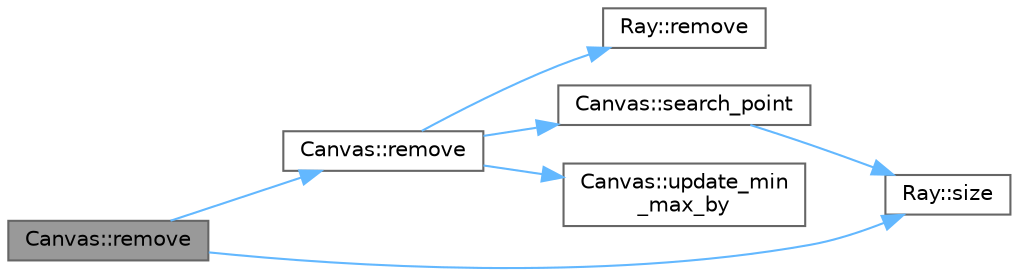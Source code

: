digraph "Canvas::remove"
{
 // LATEX_PDF_SIZE
  bgcolor="transparent";
  edge [fontname=Helvetica,fontsize=10,labelfontname=Helvetica,labelfontsize=10];
  node [fontname=Helvetica,fontsize=10,shape=box,height=0.2,width=0.4];
  rankdir="LR";
  Node1 [label="Canvas::remove",height=0.2,width=0.4,color="gray40", fillcolor="grey60", style="filled", fontcolor="black",tooltip=" "];
  Node1 -> Node2 [color="steelblue1",style="solid"];
  Node2 [label="Canvas::remove",height=0.2,width=0.4,color="grey40", fillcolor="white", style="filled",URL="$class_canvas.html#a26f551519ccd8633712d477cd9370ff6",tooltip=" "];
  Node2 -> Node3 [color="steelblue1",style="solid"];
  Node3 [label="Ray::remove",height=0.2,width=0.4,color="grey40", fillcolor="white", style="filled",URL="$class_ray.html#a31d5fb55f4aab77b55d28b8b209a7751",tooltip=" "];
  Node2 -> Node4 [color="steelblue1",style="solid"];
  Node4 [label="Canvas::search_point",height=0.2,width=0.4,color="grey40", fillcolor="white", style="filled",URL="$class_canvas.html#a2b8130bac44abbc2b9014a6421c45028",tooltip="insert without repetition"];
  Node4 -> Node5 [color="steelblue1",style="solid"];
  Node5 [label="Ray::size",height=0.2,width=0.4,color="grey40", fillcolor="white", style="filled",URL="$class_ray.html#a5433e5f6205bb963ddb43519022553b4",tooltip=" "];
  Node2 -> Node6 [color="steelblue1",style="solid"];
  Node6 [label="Canvas::update_min\l_max_by",height=0.2,width=0.4,color="grey40", fillcolor="white", style="filled",URL="$class_canvas.html#acddf046b4fc5b2ae2240fe2a00d3b5ca",tooltip=" "];
  Node1 -> Node5 [color="steelblue1",style="solid"];
}
